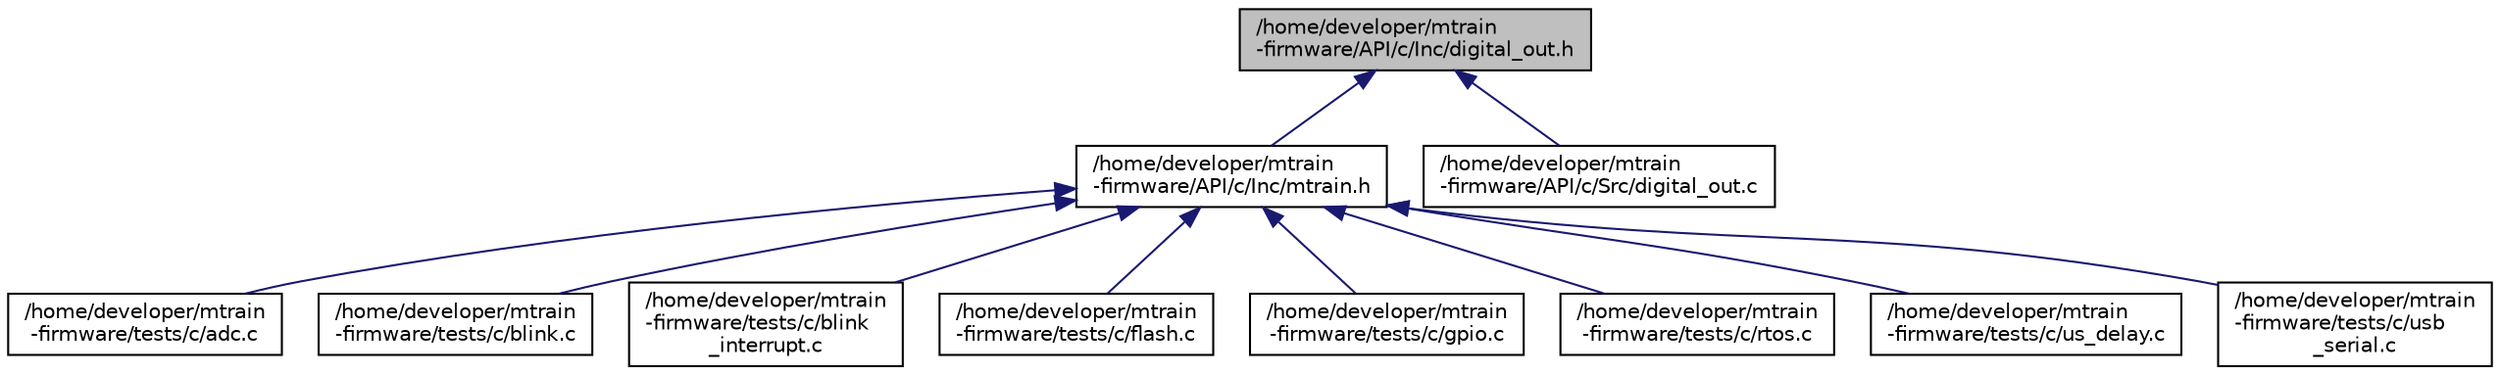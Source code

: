 digraph "/home/developer/mtrain-firmware/API/c/Inc/digital_out.h"
{
  edge [fontname="Helvetica",fontsize="10",labelfontname="Helvetica",labelfontsize="10"];
  node [fontname="Helvetica",fontsize="10",shape=record];
  Node69 [label="/home/developer/mtrain\l-firmware/API/c/Inc/digital_out.h",height=0.2,width=0.4,color="black", fillcolor="grey75", style="filled", fontcolor="black"];
  Node69 -> Node70 [dir="back",color="midnightblue",fontsize="10",style="solid",fontname="Helvetica"];
  Node70 [label="/home/developer/mtrain\l-firmware/API/c/Inc/mtrain.h",height=0.2,width=0.4,color="black", fillcolor="white", style="filled",URL="$mtrain_8h.html"];
  Node70 -> Node71 [dir="back",color="midnightblue",fontsize="10",style="solid",fontname="Helvetica"];
  Node71 [label="/home/developer/mtrain\l-firmware/tests/c/adc.c",height=0.2,width=0.4,color="black", fillcolor="white", style="filled",URL="$adc_8c.html"];
  Node70 -> Node72 [dir="back",color="midnightblue",fontsize="10",style="solid",fontname="Helvetica"];
  Node72 [label="/home/developer/mtrain\l-firmware/tests/c/blink.c",height=0.2,width=0.4,color="black", fillcolor="white", style="filled",URL="$blink_8c.html"];
  Node70 -> Node73 [dir="back",color="midnightblue",fontsize="10",style="solid",fontname="Helvetica"];
  Node73 [label="/home/developer/mtrain\l-firmware/tests/c/blink\l_interrupt.c",height=0.2,width=0.4,color="black", fillcolor="white", style="filled",URL="$blink__interrupt_8c.html"];
  Node70 -> Node74 [dir="back",color="midnightblue",fontsize="10",style="solid",fontname="Helvetica"];
  Node74 [label="/home/developer/mtrain\l-firmware/tests/c/flash.c",height=0.2,width=0.4,color="black", fillcolor="white", style="filled",URL="$flash_8c.html"];
  Node70 -> Node75 [dir="back",color="midnightblue",fontsize="10",style="solid",fontname="Helvetica"];
  Node75 [label="/home/developer/mtrain\l-firmware/tests/c/gpio.c",height=0.2,width=0.4,color="black", fillcolor="white", style="filled",URL="$gpio_8c.html"];
  Node70 -> Node76 [dir="back",color="midnightblue",fontsize="10",style="solid",fontname="Helvetica"];
  Node76 [label="/home/developer/mtrain\l-firmware/tests/c/rtos.c",height=0.2,width=0.4,color="black", fillcolor="white", style="filled",URL="$rtos_8c.html"];
  Node70 -> Node77 [dir="back",color="midnightblue",fontsize="10",style="solid",fontname="Helvetica"];
  Node77 [label="/home/developer/mtrain\l-firmware/tests/c/us_delay.c",height=0.2,width=0.4,color="black", fillcolor="white", style="filled",URL="$us__delay_8c.html"];
  Node70 -> Node78 [dir="back",color="midnightblue",fontsize="10",style="solid",fontname="Helvetica"];
  Node78 [label="/home/developer/mtrain\l-firmware/tests/c/usb\l_serial.c",height=0.2,width=0.4,color="black", fillcolor="white", style="filled",URL="$usb__serial_8c.html"];
  Node69 -> Node79 [dir="back",color="midnightblue",fontsize="10",style="solid",fontname="Helvetica"];
  Node79 [label="/home/developer/mtrain\l-firmware/API/c/Src/digital_out.c",height=0.2,width=0.4,color="black", fillcolor="white", style="filled",URL="$digital__out_8c.html"];
}

